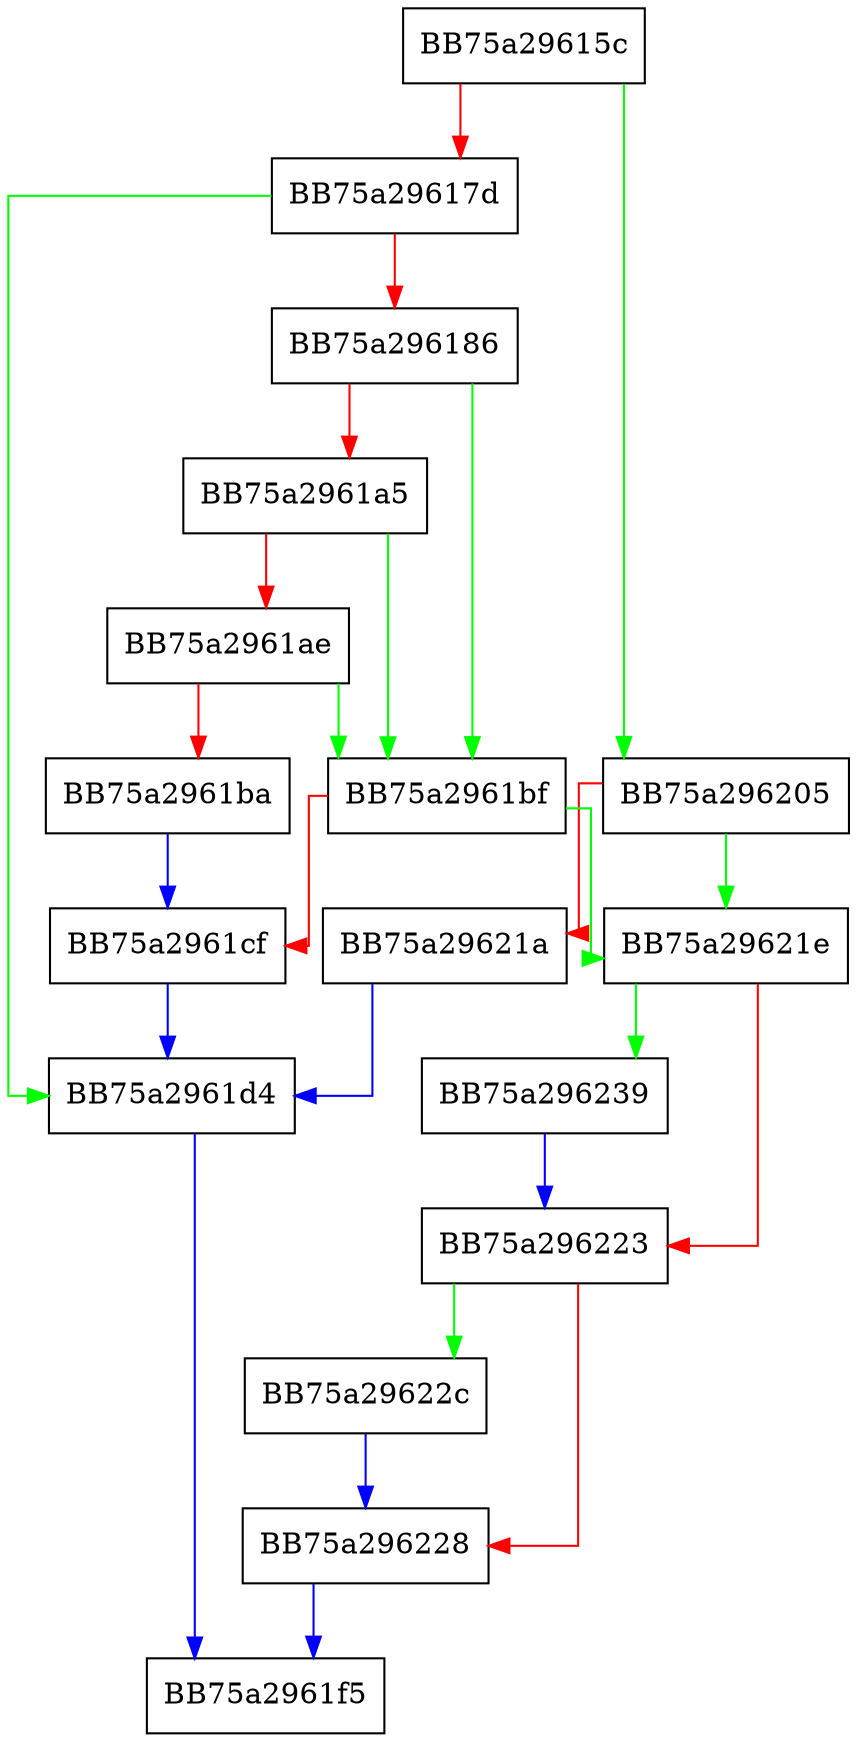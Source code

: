 digraph sqlite3ExprListAppend {
  node [shape="box"];
  graph [splines=ortho];
  BB75a29615c -> BB75a296205 [color="green"];
  BB75a29615c -> BB75a29617d [color="red"];
  BB75a29617d -> BB75a2961d4 [color="green"];
  BB75a29617d -> BB75a296186 [color="red"];
  BB75a296186 -> BB75a2961bf [color="green"];
  BB75a296186 -> BB75a2961a5 [color="red"];
  BB75a2961a5 -> BB75a2961bf [color="green"];
  BB75a2961a5 -> BB75a2961ae [color="red"];
  BB75a2961ae -> BB75a2961bf [color="green"];
  BB75a2961ae -> BB75a2961ba [color="red"];
  BB75a2961ba -> BB75a2961cf [color="blue"];
  BB75a2961bf -> BB75a29621e [color="green"];
  BB75a2961bf -> BB75a2961cf [color="red"];
  BB75a2961cf -> BB75a2961d4 [color="blue"];
  BB75a2961d4 -> BB75a2961f5 [color="blue"];
  BB75a296205 -> BB75a29621e [color="green"];
  BB75a296205 -> BB75a29621a [color="red"];
  BB75a29621a -> BB75a2961d4 [color="blue"];
  BB75a29621e -> BB75a296239 [color="green"];
  BB75a29621e -> BB75a296223 [color="red"];
  BB75a296223 -> BB75a29622c [color="green"];
  BB75a296223 -> BB75a296228 [color="red"];
  BB75a296228 -> BB75a2961f5 [color="blue"];
  BB75a29622c -> BB75a296228 [color="blue"];
  BB75a296239 -> BB75a296223 [color="blue"];
}